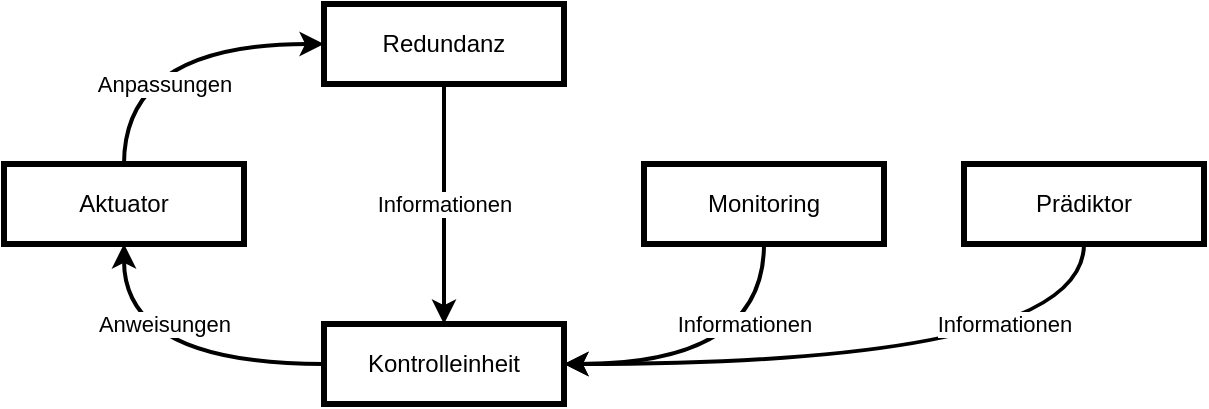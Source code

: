 <mxfile version="20.6.0" type="device"><diagram id="7XgCAvTXoLQ1tU5gEaTh" name="Seite-1"><mxGraphModel dx="2302" dy="1104" grid="1" gridSize="10" guides="1" tooltips="1" connect="1" arrows="1" fold="1" page="1" pageScale="1" pageWidth="827" pageHeight="1169" math="0" shadow="0"><root><mxCell id="0"/><mxCell id="1" parent="0"/><mxCell id="ueixUY3myb2umN6KIfdI-10" value="Informationen" style="orthogonalLoop=1;jettySize=auto;html=1;strokeWidth=2;entryX=0.5;entryY=0;entryDx=0;entryDy=0;exitX=0.5;exitY=1;exitDx=0;exitDy=0;curved=1;" parent="1" source="ueixUY3myb2umN6KIfdI-1" target="ueixUY3myb2umN6KIfdI-2" edge="1"><mxGeometry relative="1" as="geometry"><mxPoint x="300" y="210" as="sourcePoint"/></mxGeometry></mxCell><mxCell id="ueixUY3myb2umN6KIfdI-1" value="Redundanz" style="rounded=0;whiteSpace=wrap;html=1;strokeWidth=3;" parent="1" vertex="1"><mxGeometry x="200" y="160" width="120" height="40" as="geometry"/></mxCell><mxCell id="ueixUY3myb2umN6KIfdI-13" value="Anweisungen" style="edgeStyle=none;orthogonalLoop=1;jettySize=auto;html=1;strokeWidth=2;exitX=0;exitY=0.5;exitDx=0;exitDy=0;entryX=0.5;entryY=1;entryDx=0;entryDy=0;curved=1;" parent="1" source="ueixUY3myb2umN6KIfdI-2" target="ueixUY3myb2umN6KIfdI-4" edge="1"><mxGeometry x="0.5" y="-20" relative="1" as="geometry"><Array as="points"><mxPoint x="100" y="340"/></Array><mxPoint as="offset"/></mxGeometry></mxCell><mxCell id="ueixUY3myb2umN6KIfdI-2" value="Kontrolleinheit" style="rounded=0;whiteSpace=wrap;html=1;strokeWidth=3;" parent="1" vertex="1"><mxGeometry x="200" y="320" width="120" height="40" as="geometry"/></mxCell><mxCell id="ueixUY3myb2umN6KIfdI-15" value="&lt;div&gt;Informationen&lt;/div&gt;" style="edgeStyle=none;orthogonalLoop=1;jettySize=auto;html=1;strokeWidth=2;entryX=1;entryY=0.5;entryDx=0;entryDy=0;exitX=0.5;exitY=1;exitDx=0;exitDy=0;curved=1;" parent="1" edge="1"><mxGeometry x="-0.5" y="-10" relative="1" as="geometry"><mxPoint x="420" y="280" as="sourcePoint"/><mxPoint x="320" y="340" as="targetPoint"/><Array as="points"><mxPoint x="420" y="340"/></Array><mxPoint as="offset"/></mxGeometry></mxCell><mxCell id="ueixUY3myb2umN6KIfdI-16" value="Informationen" style="edgeStyle=none;orthogonalLoop=1;jettySize=auto;html=1;entryX=1;entryY=0.5;entryDx=0;entryDy=0;strokeWidth=2;exitX=0.5;exitY=1;exitDx=0;exitDy=0;curved=1;" parent="1" source="ueixUY3myb2umN6KIfdI-3" target="ueixUY3myb2umN6KIfdI-2" edge="1"><mxGeometry x="-0.375" y="-20" relative="1" as="geometry"><mxPoint x="335" y="320" as="targetPoint"/><Array as="points"><mxPoint x="580" y="340"/></Array><mxPoint as="offset"/></mxGeometry></mxCell><mxCell id="ueixUY3myb2umN6KIfdI-17" value="Anpassungen" style="edgeStyle=none;orthogonalLoop=1;jettySize=auto;html=1;strokeWidth=2;exitX=0.5;exitY=0;exitDx=0;exitDy=0;entryX=0;entryY=0.5;entryDx=0;entryDy=0;curved=1;" parent="1" source="ueixUY3myb2umN6KIfdI-4" target="ueixUY3myb2umN6KIfdI-1" edge="1"><mxGeometry y="-20" relative="1" as="geometry"><mxPoint x="531.429" y="320" as="targetPoint"/><Array as="points"><mxPoint x="100" y="180"/></Array><mxPoint as="offset"/></mxGeometry></mxCell><mxCell id="ueixUY3myb2umN6KIfdI-3" value="Prädiktor" style="rounded=0;whiteSpace=wrap;html=1;strokeWidth=3;" parent="1" vertex="1"><mxGeometry x="520" y="240" width="120" height="40" as="geometry"/></mxCell><mxCell id="ueixUY3myb2umN6KIfdI-4" value="Aktuator" style="rounded=0;whiteSpace=wrap;html=1;strokeWidth=3;" parent="1" vertex="1"><mxGeometry x="40" y="240" width="120" height="40" as="geometry"/></mxCell><mxCell id="ueixUY3myb2umN6KIfdI-9" value="Monitoring" style="rounded=0;whiteSpace=wrap;html=1;strokeWidth=3;" parent="1" vertex="1"><mxGeometry x="360" y="240" width="120" height="40" as="geometry"/></mxCell></root></mxGraphModel></diagram></mxfile>